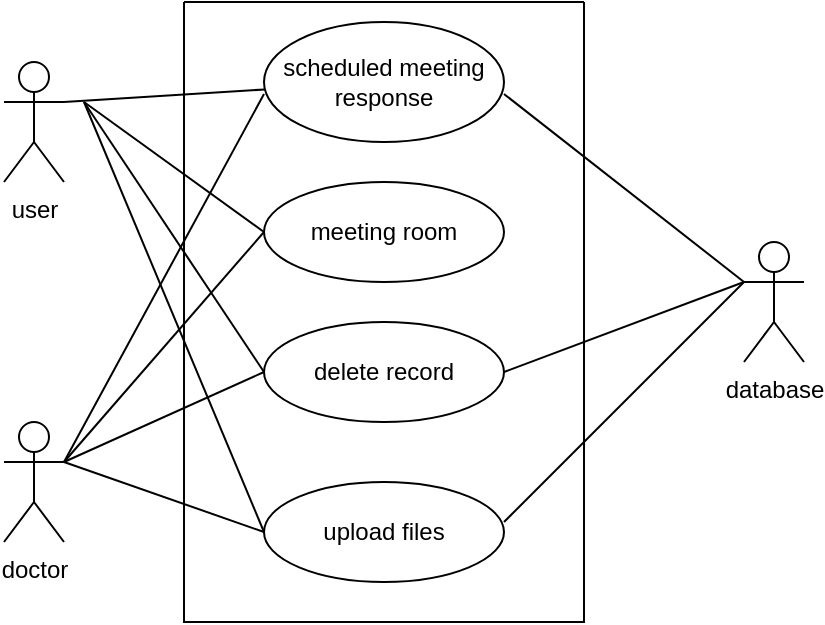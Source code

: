 <mxfile version="21.0.6" type="github">
  <diagram name="Page-1" id="FxTRXZxbGpBr5tCT2cW9">
    <mxGraphModel dx="1674" dy="704" grid="1" gridSize="10" guides="1" tooltips="1" connect="1" arrows="1" fold="1" page="1" pageScale="1" pageWidth="850" pageHeight="1100" math="0" shadow="0">
      <root>
        <mxCell id="0" />
        <mxCell id="1" parent="0" />
        <mxCell id="hSFMDxg27ojF36zUa-iX-1" value="user" style="shape=umlActor;verticalLabelPosition=bottom;verticalAlign=top;html=1;outlineConnect=0;" vertex="1" parent="1">
          <mxGeometry x="170" y="260" width="30" height="60" as="geometry" />
        </mxCell>
        <mxCell id="hSFMDxg27ojF36zUa-iX-2" value="doctor" style="shape=umlActor;verticalLabelPosition=bottom;verticalAlign=top;html=1;outlineConnect=0;" vertex="1" parent="1">
          <mxGeometry x="170" y="440" width="30" height="60" as="geometry" />
        </mxCell>
        <mxCell id="hSFMDxg27ojF36zUa-iX-4" value="" style="swimlane;startSize=0;" vertex="1" parent="1">
          <mxGeometry x="260" y="230" width="200" height="310" as="geometry" />
        </mxCell>
        <mxCell id="hSFMDxg27ojF36zUa-iX-5" value="scheduled meeting response" style="ellipse;whiteSpace=wrap;html=1;" vertex="1" parent="hSFMDxg27ojF36zUa-iX-4">
          <mxGeometry x="40" y="10" width="120" height="60" as="geometry" />
        </mxCell>
        <mxCell id="hSFMDxg27ojF36zUa-iX-6" value="meeting room" style="ellipse;whiteSpace=wrap;html=1;" vertex="1" parent="hSFMDxg27ojF36zUa-iX-4">
          <mxGeometry x="40" y="90" width="120" height="50" as="geometry" />
        </mxCell>
        <mxCell id="hSFMDxg27ojF36zUa-iX-7" value="delete record" style="ellipse;whiteSpace=wrap;html=1;" vertex="1" parent="hSFMDxg27ojF36zUa-iX-4">
          <mxGeometry x="40" y="160" width="120" height="50" as="geometry" />
        </mxCell>
        <mxCell id="hSFMDxg27ojF36zUa-iX-8" value="upload files" style="ellipse;whiteSpace=wrap;html=1;" vertex="1" parent="hSFMDxg27ojF36zUa-iX-4">
          <mxGeometry x="40" y="240" width="120" height="50" as="geometry" />
        </mxCell>
        <mxCell id="hSFMDxg27ojF36zUa-iX-10" value="database" style="shape=umlActor;verticalLabelPosition=bottom;verticalAlign=top;html=1;outlineConnect=0;" vertex="1" parent="1">
          <mxGeometry x="540" y="350" width="30" height="60" as="geometry" />
        </mxCell>
        <mxCell id="hSFMDxg27ojF36zUa-iX-11" value="" style="endArrow=none;html=1;rounded=0;" edge="1" parent="1" target="hSFMDxg27ojF36zUa-iX-5">
          <mxGeometry width="50" height="50" relative="1" as="geometry">
            <mxPoint x="200" y="280" as="sourcePoint" />
            <mxPoint x="260" y="210" as="targetPoint" />
          </mxGeometry>
        </mxCell>
        <mxCell id="hSFMDxg27ojF36zUa-iX-12" value="" style="endArrow=none;html=1;rounded=0;entryX=0;entryY=0.6;entryDx=0;entryDy=0;entryPerimeter=0;" edge="1" parent="1" target="hSFMDxg27ojF36zUa-iX-5">
          <mxGeometry width="50" height="50" relative="1" as="geometry">
            <mxPoint x="200" y="460" as="sourcePoint" />
            <mxPoint x="320" y="350" as="targetPoint" />
            <Array as="points" />
          </mxGeometry>
        </mxCell>
        <mxCell id="hSFMDxg27ojF36zUa-iX-13" value="" style="endArrow=none;html=1;rounded=0;exitX=1;exitY=0.6;exitDx=0;exitDy=0;exitPerimeter=0;entryX=0;entryY=0.333;entryDx=0;entryDy=0;entryPerimeter=0;" edge="1" parent="1" source="hSFMDxg27ojF36zUa-iX-5" target="hSFMDxg27ojF36zUa-iX-10">
          <mxGeometry width="50" height="50" relative="1" as="geometry">
            <mxPoint x="480" y="410" as="sourcePoint" />
            <mxPoint x="530" y="360" as="targetPoint" />
          </mxGeometry>
        </mxCell>
        <mxCell id="hSFMDxg27ojF36zUa-iX-14" value="" style="endArrow=none;html=1;rounded=0;entryX=0;entryY=0.5;entryDx=0;entryDy=0;" edge="1" parent="1" target="hSFMDxg27ojF36zUa-iX-6">
          <mxGeometry width="50" height="50" relative="1" as="geometry">
            <mxPoint x="210" y="280" as="sourcePoint" />
            <mxPoint x="260" y="210" as="targetPoint" />
          </mxGeometry>
        </mxCell>
        <mxCell id="hSFMDxg27ojF36zUa-iX-16" value="" style="endArrow=none;html=1;rounded=0;entryX=0;entryY=0.5;entryDx=0;entryDy=0;" edge="1" parent="1" target="hSFMDxg27ojF36zUa-iX-6">
          <mxGeometry width="50" height="50" relative="1" as="geometry">
            <mxPoint x="200" y="460" as="sourcePoint" />
            <mxPoint x="320" y="350" as="targetPoint" />
          </mxGeometry>
        </mxCell>
        <mxCell id="hSFMDxg27ojF36zUa-iX-18" value="" style="endArrow=none;html=1;rounded=0;entryX=0;entryY=0.5;entryDx=0;entryDy=0;" edge="1" parent="1" target="hSFMDxg27ojF36zUa-iX-7">
          <mxGeometry width="50" height="50" relative="1" as="geometry">
            <mxPoint x="200" y="460" as="sourcePoint" />
            <mxPoint x="190" y="410" as="targetPoint" />
          </mxGeometry>
        </mxCell>
        <mxCell id="hSFMDxg27ojF36zUa-iX-19" value="" style="endArrow=none;html=1;rounded=0;entryX=0;entryY=0.5;entryDx=0;entryDy=0;" edge="1" parent="1" target="hSFMDxg27ojF36zUa-iX-7">
          <mxGeometry width="50" height="50" relative="1" as="geometry">
            <mxPoint x="210" y="280" as="sourcePoint" />
            <mxPoint x="320" y="350" as="targetPoint" />
          </mxGeometry>
        </mxCell>
        <mxCell id="hSFMDxg27ojF36zUa-iX-20" value="" style="endArrow=none;html=1;rounded=0;entryX=0;entryY=0.5;entryDx=0;entryDy=0;" edge="1" parent="1" target="hSFMDxg27ojF36zUa-iX-8">
          <mxGeometry width="50" height="50" relative="1" as="geometry">
            <mxPoint x="200" y="460" as="sourcePoint" />
            <mxPoint x="250" y="410" as="targetPoint" />
          </mxGeometry>
        </mxCell>
        <mxCell id="hSFMDxg27ojF36zUa-iX-21" value="" style="endArrow=none;html=1;rounded=0;exitX=0;exitY=0.5;exitDx=0;exitDy=0;" edge="1" parent="1" source="hSFMDxg27ojF36zUa-iX-8">
          <mxGeometry width="50" height="50" relative="1" as="geometry">
            <mxPoint x="160" y="330" as="sourcePoint" />
            <mxPoint x="210" y="280" as="targetPoint" />
          </mxGeometry>
        </mxCell>
        <mxCell id="hSFMDxg27ojF36zUa-iX-27" value="" style="endArrow=none;html=1;rounded=0;" edge="1" parent="1">
          <mxGeometry width="50" height="50" relative="1" as="geometry">
            <mxPoint x="420" y="490" as="sourcePoint" />
            <mxPoint x="540" y="370" as="targetPoint" />
          </mxGeometry>
        </mxCell>
        <mxCell id="hSFMDxg27ojF36zUa-iX-28" value="" style="endArrow=none;html=1;rounded=0;entryX=0;entryY=0.333;entryDx=0;entryDy=0;entryPerimeter=0;exitX=1;exitY=0.5;exitDx=0;exitDy=0;" edge="1" parent="1" source="hSFMDxg27ojF36zUa-iX-7" target="hSFMDxg27ojF36zUa-iX-10">
          <mxGeometry width="50" height="50" relative="1" as="geometry">
            <mxPoint x="500" y="330" as="sourcePoint" />
            <mxPoint x="550" y="280" as="targetPoint" />
          </mxGeometry>
        </mxCell>
      </root>
    </mxGraphModel>
  </diagram>
</mxfile>
